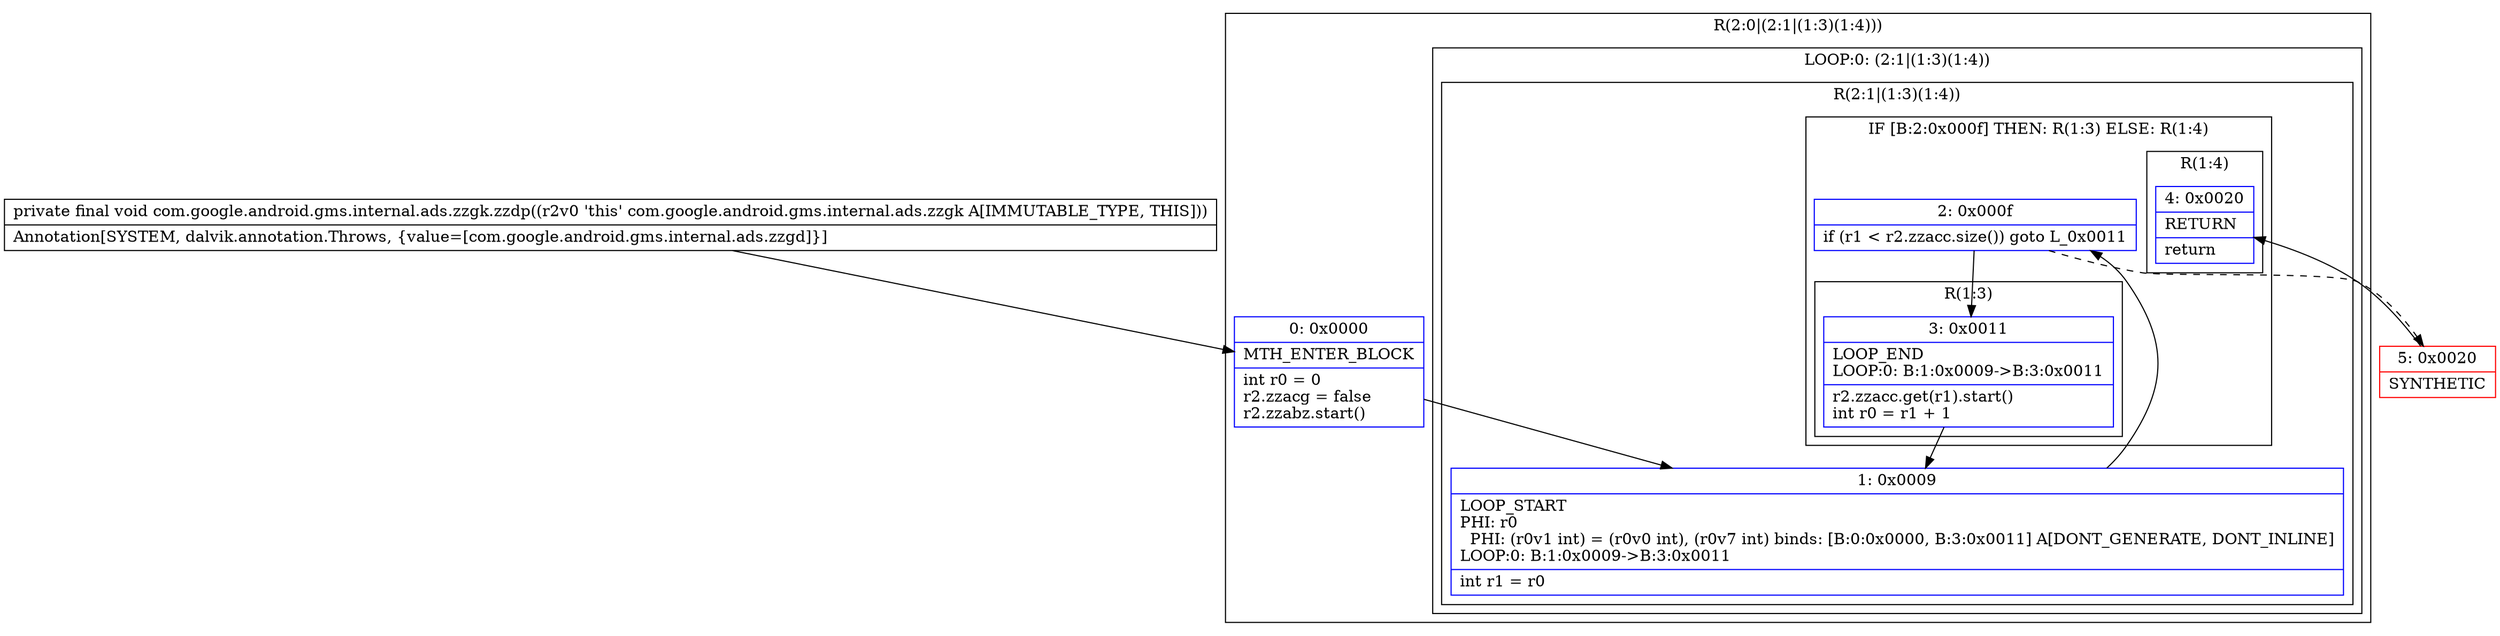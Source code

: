 digraph "CFG forcom.google.android.gms.internal.ads.zzgk.zzdp()V" {
subgraph cluster_Region_745004714 {
label = "R(2:0|(2:1|(1:3)(1:4)))";
node [shape=record,color=blue];
Node_0 [shape=record,label="{0\:\ 0x0000|MTH_ENTER_BLOCK\l|int r0 = 0\lr2.zzacg = false\lr2.zzabz.start()\l}"];
subgraph cluster_LoopRegion_1127250782 {
label = "LOOP:0: (2:1|(1:3)(1:4))";
node [shape=record,color=blue];
subgraph cluster_Region_1523503875 {
label = "R(2:1|(1:3)(1:4))";
node [shape=record,color=blue];
Node_1 [shape=record,label="{1\:\ 0x0009|LOOP_START\lPHI: r0 \l  PHI: (r0v1 int) = (r0v0 int), (r0v7 int) binds: [B:0:0x0000, B:3:0x0011] A[DONT_GENERATE, DONT_INLINE]\lLOOP:0: B:1:0x0009\-\>B:3:0x0011\l|int r1 = r0\l}"];
subgraph cluster_IfRegion_609091876 {
label = "IF [B:2:0x000f] THEN: R(1:3) ELSE: R(1:4)";
node [shape=record,color=blue];
Node_2 [shape=record,label="{2\:\ 0x000f|if (r1 \< r2.zzacc.size()) goto L_0x0011\l}"];
subgraph cluster_Region_1133581498 {
label = "R(1:3)";
node [shape=record,color=blue];
Node_3 [shape=record,label="{3\:\ 0x0011|LOOP_END\lLOOP:0: B:1:0x0009\-\>B:3:0x0011\l|r2.zzacc.get(r1).start()\lint r0 = r1 + 1\l}"];
}
subgraph cluster_Region_236760062 {
label = "R(1:4)";
node [shape=record,color=blue];
Node_4 [shape=record,label="{4\:\ 0x0020|RETURN\l|return\l}"];
}
}
}
}
}
Node_5 [shape=record,color=red,label="{5\:\ 0x0020|SYNTHETIC\l}"];
MethodNode[shape=record,label="{private final void com.google.android.gms.internal.ads.zzgk.zzdp((r2v0 'this' com.google.android.gms.internal.ads.zzgk A[IMMUTABLE_TYPE, THIS]))  | Annotation[SYSTEM, dalvik.annotation.Throws, \{value=[com.google.android.gms.internal.ads.zzgd]\}]\l}"];
MethodNode -> Node_0;
Node_0 -> Node_1;
Node_1 -> Node_2;
Node_2 -> Node_3;
Node_2 -> Node_5[style=dashed];
Node_3 -> Node_1;
Node_5 -> Node_4;
}

